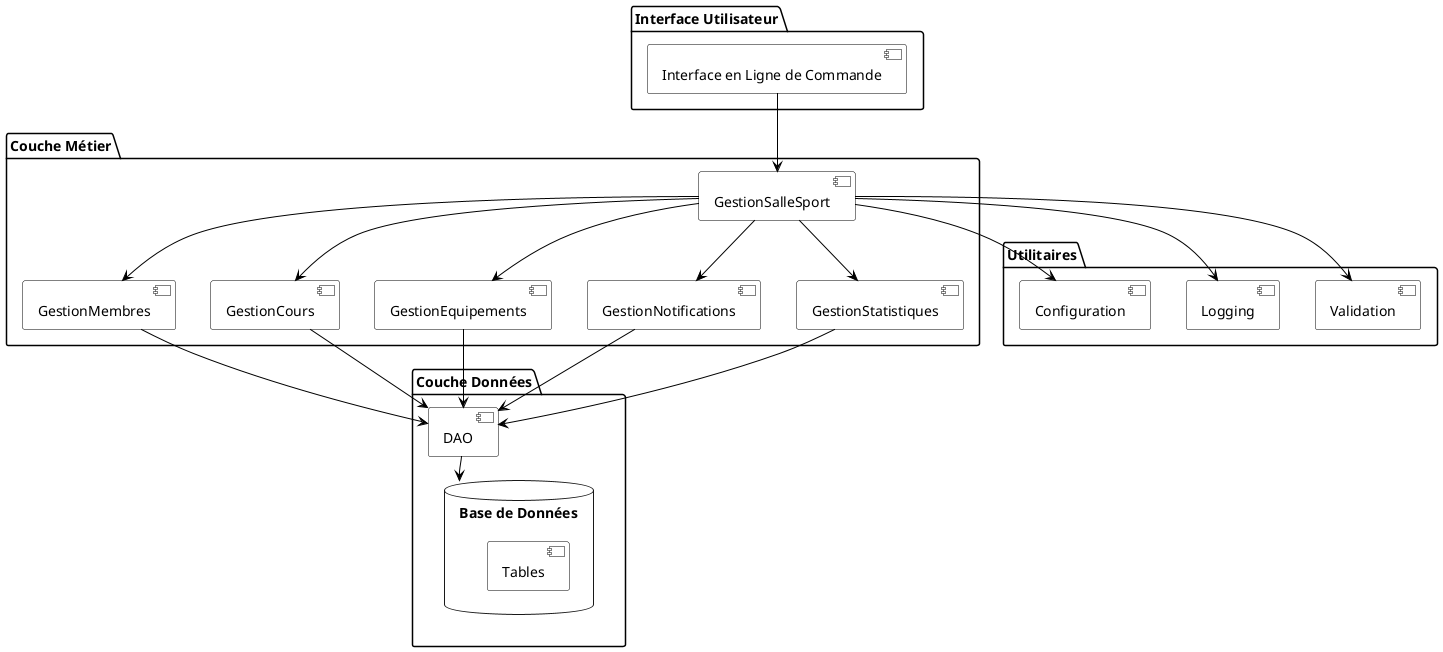 @startuml

' Style du diagramme
skinparam component {
    BackgroundColor White
    BorderColor Black
    ArrowColor Black
}

package "Interface Utilisateur" {
    [Interface en Ligne de Commande] as CLI
}

package "Couche Métier" {
    [GestionSalleSport] as GSS
    [GestionMembres] as GM
    [GestionCours] as GC
    [GestionEquipements] as GE
    [GestionNotifications] as GN
    [GestionStatistiques] as GS
}

package "Couche Données" {
    database "Base de Données" as DB {
        [Tables] as Tables
    }
    [DAO] as DAO
}

package "Utilitaires" {
    [Validation] as Val
    [Logging] as Log
    [Configuration] as Config
}

' Relations
CLI --> GSS
GSS --> GM
GSS --> GC
GSS --> GE
GSS --> GN
GSS --> GS

GM --> DAO
GC --> DAO
GE --> DAO
GN --> DAO
GS --> DAO

DAO --> DB

GSS --> Val
GSS --> Log
GSS --> Config

@enduml 